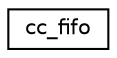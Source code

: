 digraph "Graphical Class Hierarchy"
{
 // LATEX_PDF_SIZE
  edge [fontname="Helvetica",fontsize="10",labelfontname="Helvetica",labelfontsize="10"];
  node [fontname="Helvetica",fontsize="10",shape=record];
  rankdir="LR";
  Node0 [label="cc_fifo",height=0.2,width=0.4,color="black", fillcolor="white", style="filled",URL="$structcc__fifo.html",tooltip="The structure for a first-in, first-out queue."];
}
